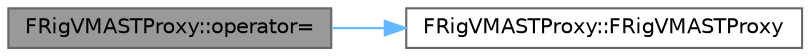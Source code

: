 digraph "FRigVMASTProxy::operator="
{
 // INTERACTIVE_SVG=YES
 // LATEX_PDF_SIZE
  bgcolor="transparent";
  edge [fontname=Helvetica,fontsize=10,labelfontname=Helvetica,labelfontsize=10];
  node [fontname=Helvetica,fontsize=10,shape=box,height=0.2,width=0.4];
  rankdir="LR";
  Node1 [id="Node000001",label="FRigVMASTProxy::operator=",height=0.2,width=0.4,color="gray40", fillcolor="grey60", style="filled", fontcolor="black",tooltip=" "];
  Node1 -> Node2 [id="edge1_Node000001_Node000002",color="steelblue1",style="solid",tooltip=" "];
  Node2 [id="Node000002",label="FRigVMASTProxy::FRigVMASTProxy",height=0.2,width=0.4,color="grey40", fillcolor="white", style="filled",URL="$db/d2a/classFRigVMASTProxy.html#ab8f07fe8453edae7af5614c993693443",tooltip=" "];
}
